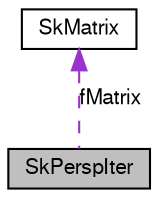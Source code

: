 digraph G
{
  edge [fontname="FreeSans",fontsize="10",labelfontname="FreeSans",labelfontsize="10"];
  node [fontname="FreeSans",fontsize="10",shape=record];
  Node1 [label="SkPerspIter",height=0.2,width=0.4,color="black", fillcolor="grey75", style="filled" fontcolor="black"];
  Node2 -> Node1 [dir=back,color="darkorchid3",fontsize="10",style="dashed",label="fMatrix",fontname="FreeSans"];
  Node2 [label="SkMatrix",height=0.2,width=0.4,color="black", fillcolor="white", style="filled",URL="$class_sk_matrix.html"];
}
